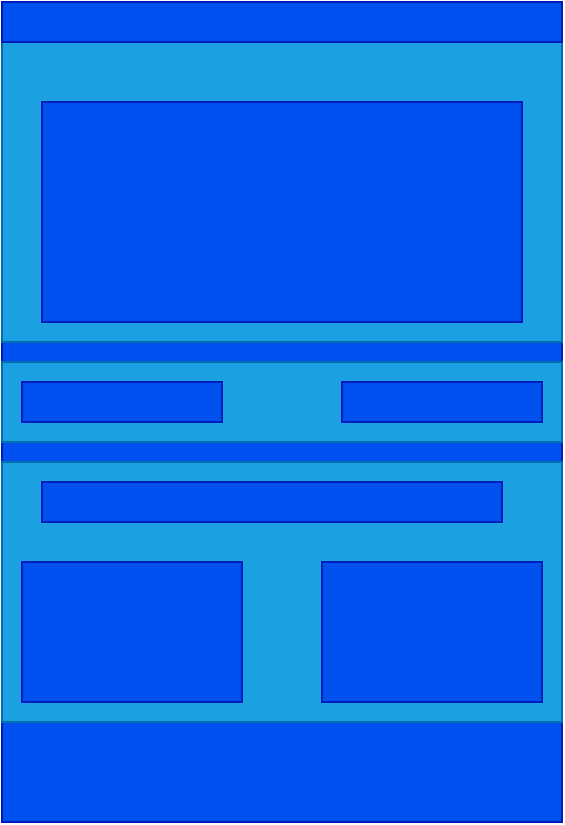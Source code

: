 <mxfile>
    <diagram id="VORMJk--ZGu0NDfb9Qgp" name="Page-1">
        <mxGraphModel dx="745" dy="356" grid="1" gridSize="10" guides="1" tooltips="1" connect="1" arrows="1" fold="1" page="1" pageScale="1" pageWidth="850" pageHeight="1100" math="0" shadow="0">
            <root>
                <mxCell id="0"/>
                <mxCell id="1" parent="0"/>
                <mxCell id="2" value="" style="whiteSpace=wrap;html=1;fillColor=#0050ef;fontColor=#ffffff;strokeColor=#001DBC;" parent="1" vertex="1">
                    <mxGeometry x="200" y="80" width="280" height="410" as="geometry"/>
                </mxCell>
                <mxCell id="3" value="" style="whiteSpace=wrap;html=1;fillColor=#1ba1e2;fontColor=#ffffff;strokeColor=#006EAF;" parent="1" vertex="1">
                    <mxGeometry x="200" y="80" width="280" height="170" as="geometry"/>
                </mxCell>
                <mxCell id="5" value="" style="whiteSpace=wrap;html=1;fillColor=#1ba1e2;fontColor=#ffffff;strokeColor=#006EAF;" parent="1" vertex="1">
                    <mxGeometry x="200" y="260" width="280" height="40" as="geometry"/>
                </mxCell>
                <mxCell id="6" value="" style="whiteSpace=wrap;html=1;fillColor=#0050ef;fontColor=#ffffff;strokeColor=#001DBC;" parent="1" vertex="1">
                    <mxGeometry x="210" y="270" width="100" height="20" as="geometry"/>
                </mxCell>
                <mxCell id="7" value="" style="whiteSpace=wrap;html=1;fillColor=#0050ef;fontColor=#ffffff;strokeColor=#001DBC;" parent="1" vertex="1">
                    <mxGeometry x="370" y="270" width="100" height="20" as="geometry"/>
                </mxCell>
                <mxCell id="10" value="" style="whiteSpace=wrap;html=1;fillColor=#1ba1e2;fontColor=#ffffff;strokeColor=#006EAF;" parent="1" vertex="1">
                    <mxGeometry x="200" y="310" width="280" height="130" as="geometry"/>
                </mxCell>
                <mxCell id="11" value="" style="whiteSpace=wrap;html=1;fillColor=#0050ef;fontColor=#ffffff;strokeColor=#001DBC;" parent="1" vertex="1">
                    <mxGeometry x="220" y="320" width="230" height="20" as="geometry"/>
                </mxCell>
                <mxCell id="12" value="" style="whiteSpace=wrap;html=1;fillColor=#0050ef;fontColor=#ffffff;strokeColor=#001DBC;" parent="1" vertex="1">
                    <mxGeometry x="210" y="360" width="110" height="70" as="geometry"/>
                </mxCell>
                <mxCell id="13" value="" style="whiteSpace=wrap;html=1;fillColor=#0050ef;fontColor=#ffffff;strokeColor=#001DBC;" parent="1" vertex="1">
                    <mxGeometry x="360" y="360" width="110" height="70" as="geometry"/>
                </mxCell>
                <mxCell id="14" value="" style="whiteSpace=wrap;html=1;fillColor=#0050ef;fontColor=#ffffff;strokeColor=#001DBC;" parent="1" vertex="1">
                    <mxGeometry x="220" y="130" width="240" height="110" as="geometry"/>
                </mxCell>
                <mxCell id="15" value="" style="whiteSpace=wrap;html=1;fillColor=#0050ef;fontColor=#ffffff;strokeColor=#001DBC;" parent="1" vertex="1">
                    <mxGeometry x="200" y="80" width="280" height="20" as="geometry"/>
                </mxCell>
            </root>
        </mxGraphModel>
    </diagram>
</mxfile>